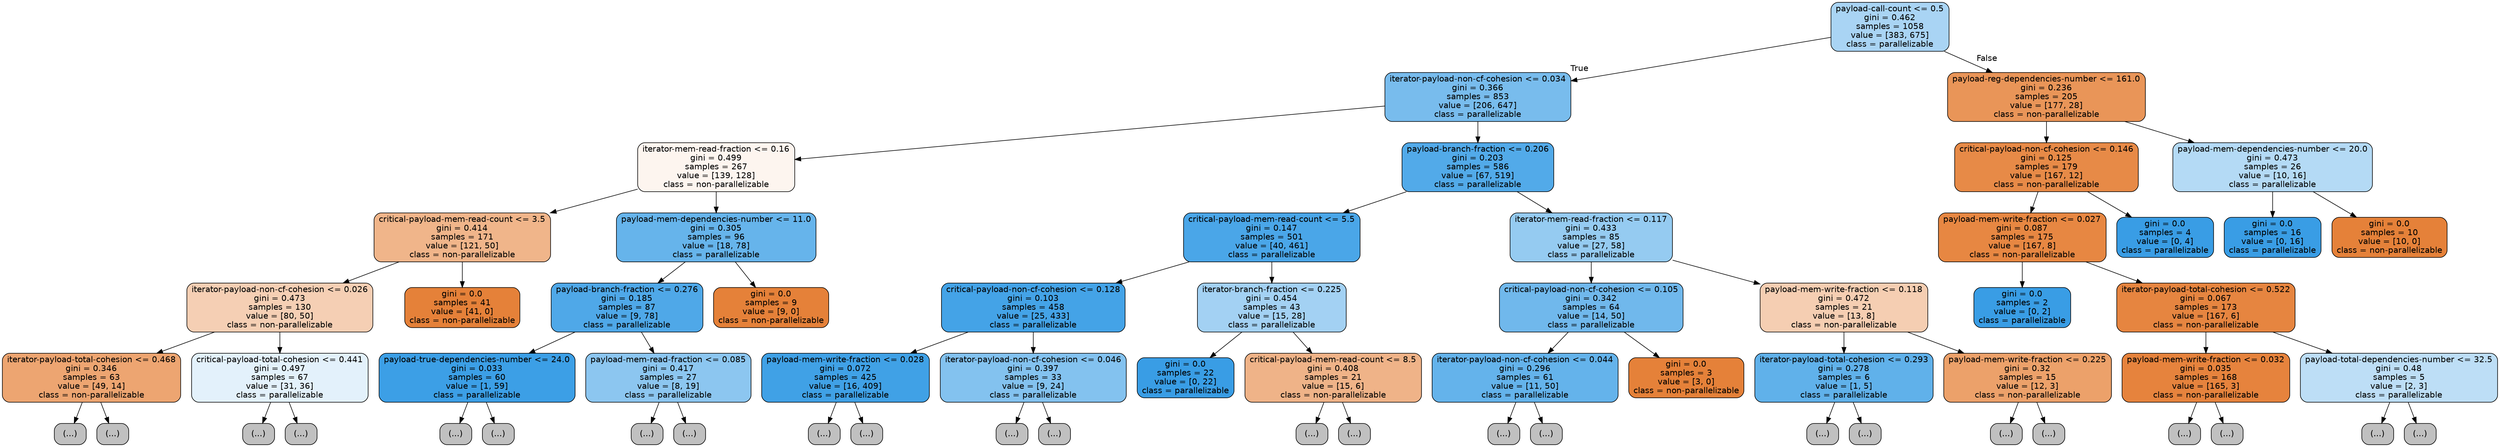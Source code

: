 digraph Tree {
node [shape=box, style="filled, rounded", color="black", fontname=helvetica] ;
edge [fontname=helvetica] ;
0 [label="payload-call-count <= 0.5\ngini = 0.462\nsamples = 1058\nvalue = [383, 675]\nclass = parallelizable", fillcolor="#399de56e"] ;
1 [label="iterator-payload-non-cf-cohesion <= 0.034\ngini = 0.366\nsamples = 853\nvalue = [206, 647]\nclass = parallelizable", fillcolor="#399de5ae"] ;
0 -> 1 [labeldistance=2.5, labelangle=45, headlabel="True"] ;
2 [label="iterator-mem-read-fraction <= 0.16\ngini = 0.499\nsamples = 267\nvalue = [139, 128]\nclass = non-parallelizable", fillcolor="#e5813914"] ;
1 -> 2 ;
3 [label="critical-payload-mem-read-count <= 3.5\ngini = 0.414\nsamples = 171\nvalue = [121, 50]\nclass = non-parallelizable", fillcolor="#e5813996"] ;
2 -> 3 ;
4 [label="iterator-payload-non-cf-cohesion <= 0.026\ngini = 0.473\nsamples = 130\nvalue = [80, 50]\nclass = non-parallelizable", fillcolor="#e5813960"] ;
3 -> 4 ;
5 [label="iterator-payload-total-cohesion <= 0.468\ngini = 0.346\nsamples = 63\nvalue = [49, 14]\nclass = non-parallelizable", fillcolor="#e58139b6"] ;
4 -> 5 ;
6 [label="(...)", fillcolor="#C0C0C0"] ;
5 -> 6 ;
25 [label="(...)", fillcolor="#C0C0C0"] ;
5 -> 25 ;
26 [label="critical-payload-total-cohesion <= 0.441\ngini = 0.497\nsamples = 67\nvalue = [31, 36]\nclass = parallelizable", fillcolor="#399de523"] ;
4 -> 26 ;
27 [label="(...)", fillcolor="#C0C0C0"] ;
26 -> 27 ;
44 [label="(...)", fillcolor="#C0C0C0"] ;
26 -> 44 ;
49 [label="gini = 0.0\nsamples = 41\nvalue = [41, 0]\nclass = non-parallelizable", fillcolor="#e58139ff"] ;
3 -> 49 ;
50 [label="payload-mem-dependencies-number <= 11.0\ngini = 0.305\nsamples = 96\nvalue = [18, 78]\nclass = parallelizable", fillcolor="#399de5c4"] ;
2 -> 50 ;
51 [label="payload-branch-fraction <= 0.276\ngini = 0.185\nsamples = 87\nvalue = [9, 78]\nclass = parallelizable", fillcolor="#399de5e2"] ;
50 -> 51 ;
52 [label="payload-true-dependencies-number <= 24.0\ngini = 0.033\nsamples = 60\nvalue = [1, 59]\nclass = parallelizable", fillcolor="#399de5fb"] ;
51 -> 52 ;
53 [label="(...)", fillcolor="#C0C0C0"] ;
52 -> 53 ;
56 [label="(...)", fillcolor="#C0C0C0"] ;
52 -> 56 ;
57 [label="payload-mem-read-fraction <= 0.085\ngini = 0.417\nsamples = 27\nvalue = [8, 19]\nclass = parallelizable", fillcolor="#399de594"] ;
51 -> 57 ;
58 [label="(...)", fillcolor="#C0C0C0"] ;
57 -> 58 ;
67 [label="(...)", fillcolor="#C0C0C0"] ;
57 -> 67 ;
70 [label="gini = 0.0\nsamples = 9\nvalue = [9, 0]\nclass = non-parallelizable", fillcolor="#e58139ff"] ;
50 -> 70 ;
71 [label="payload-branch-fraction <= 0.206\ngini = 0.203\nsamples = 586\nvalue = [67, 519]\nclass = parallelizable", fillcolor="#399de5de"] ;
1 -> 71 ;
72 [label="critical-payload-mem-read-count <= 5.5\ngini = 0.147\nsamples = 501\nvalue = [40, 461]\nclass = parallelizable", fillcolor="#399de5e9"] ;
71 -> 72 ;
73 [label="critical-payload-non-cf-cohesion <= 0.128\ngini = 0.103\nsamples = 458\nvalue = [25, 433]\nclass = parallelizable", fillcolor="#399de5f0"] ;
72 -> 73 ;
74 [label="payload-mem-write-fraction <= 0.028\ngini = 0.072\nsamples = 425\nvalue = [16, 409]\nclass = parallelizable", fillcolor="#399de5f5"] ;
73 -> 74 ;
75 [label="(...)", fillcolor="#C0C0C0"] ;
74 -> 75 ;
80 [label="(...)", fillcolor="#C0C0C0"] ;
74 -> 80 ;
119 [label="iterator-payload-non-cf-cohesion <= 0.046\ngini = 0.397\nsamples = 33\nvalue = [9, 24]\nclass = parallelizable", fillcolor="#399de59f"] ;
73 -> 119 ;
120 [label="(...)", fillcolor="#C0C0C0"] ;
119 -> 120 ;
127 [label="(...)", fillcolor="#C0C0C0"] ;
119 -> 127 ;
134 [label="iterator-branch-fraction <= 0.225\ngini = 0.454\nsamples = 43\nvalue = [15, 28]\nclass = parallelizable", fillcolor="#399de576"] ;
72 -> 134 ;
135 [label="gini = 0.0\nsamples = 22\nvalue = [0, 22]\nclass = parallelizable", fillcolor="#399de5ff"] ;
134 -> 135 ;
136 [label="critical-payload-mem-read-count <= 8.5\ngini = 0.408\nsamples = 21\nvalue = [15, 6]\nclass = non-parallelizable", fillcolor="#e5813999"] ;
134 -> 136 ;
137 [label="(...)", fillcolor="#C0C0C0"] ;
136 -> 137 ;
138 [label="(...)", fillcolor="#C0C0C0"] ;
136 -> 138 ;
147 [label="iterator-mem-read-fraction <= 0.117\ngini = 0.433\nsamples = 85\nvalue = [27, 58]\nclass = parallelizable", fillcolor="#399de588"] ;
71 -> 147 ;
148 [label="critical-payload-non-cf-cohesion <= 0.105\ngini = 0.342\nsamples = 64\nvalue = [14, 50]\nclass = parallelizable", fillcolor="#399de5b8"] ;
147 -> 148 ;
149 [label="iterator-payload-non-cf-cohesion <= 0.044\ngini = 0.296\nsamples = 61\nvalue = [11, 50]\nclass = parallelizable", fillcolor="#399de5c7"] ;
148 -> 149 ;
150 [label="(...)", fillcolor="#C0C0C0"] ;
149 -> 150 ;
155 [label="(...)", fillcolor="#C0C0C0"] ;
149 -> 155 ;
164 [label="gini = 0.0\nsamples = 3\nvalue = [3, 0]\nclass = non-parallelizable", fillcolor="#e58139ff"] ;
148 -> 164 ;
165 [label="payload-mem-write-fraction <= 0.118\ngini = 0.472\nsamples = 21\nvalue = [13, 8]\nclass = non-parallelizable", fillcolor="#e5813962"] ;
147 -> 165 ;
166 [label="iterator-payload-total-cohesion <= 0.293\ngini = 0.278\nsamples = 6\nvalue = [1, 5]\nclass = parallelizable", fillcolor="#399de5cc"] ;
165 -> 166 ;
167 [label="(...)", fillcolor="#C0C0C0"] ;
166 -> 167 ;
168 [label="(...)", fillcolor="#C0C0C0"] ;
166 -> 168 ;
169 [label="payload-mem-write-fraction <= 0.225\ngini = 0.32\nsamples = 15\nvalue = [12, 3]\nclass = non-parallelizable", fillcolor="#e58139bf"] ;
165 -> 169 ;
170 [label="(...)", fillcolor="#C0C0C0"] ;
169 -> 170 ;
175 [label="(...)", fillcolor="#C0C0C0"] ;
169 -> 175 ;
176 [label="payload-reg-dependencies-number <= 161.0\ngini = 0.236\nsamples = 205\nvalue = [177, 28]\nclass = non-parallelizable", fillcolor="#e58139d7"] ;
0 -> 176 [labeldistance=2.5, labelangle=-45, headlabel="False"] ;
177 [label="critical-payload-non-cf-cohesion <= 0.146\ngini = 0.125\nsamples = 179\nvalue = [167, 12]\nclass = non-parallelizable", fillcolor="#e58139ed"] ;
176 -> 177 ;
178 [label="payload-mem-write-fraction <= 0.027\ngini = 0.087\nsamples = 175\nvalue = [167, 8]\nclass = non-parallelizable", fillcolor="#e58139f3"] ;
177 -> 178 ;
179 [label="gini = 0.0\nsamples = 2\nvalue = [0, 2]\nclass = parallelizable", fillcolor="#399de5ff"] ;
178 -> 179 ;
180 [label="iterator-payload-total-cohesion <= 0.522\ngini = 0.067\nsamples = 173\nvalue = [167, 6]\nclass = non-parallelizable", fillcolor="#e58139f6"] ;
178 -> 180 ;
181 [label="payload-mem-write-fraction <= 0.032\ngini = 0.035\nsamples = 168\nvalue = [165, 3]\nclass = non-parallelizable", fillcolor="#e58139fa"] ;
180 -> 181 ;
182 [label="(...)", fillcolor="#C0C0C0"] ;
181 -> 182 ;
185 [label="(...)", fillcolor="#C0C0C0"] ;
181 -> 185 ;
192 [label="payload-total-dependencies-number <= 32.5\ngini = 0.48\nsamples = 5\nvalue = [2, 3]\nclass = parallelizable", fillcolor="#399de555"] ;
180 -> 192 ;
193 [label="(...)", fillcolor="#C0C0C0"] ;
192 -> 193 ;
194 [label="(...)", fillcolor="#C0C0C0"] ;
192 -> 194 ;
195 [label="gini = 0.0\nsamples = 4\nvalue = [0, 4]\nclass = parallelizable", fillcolor="#399de5ff"] ;
177 -> 195 ;
196 [label="payload-mem-dependencies-number <= 20.0\ngini = 0.473\nsamples = 26\nvalue = [10, 16]\nclass = parallelizable", fillcolor="#399de560"] ;
176 -> 196 ;
197 [label="gini = 0.0\nsamples = 16\nvalue = [0, 16]\nclass = parallelizable", fillcolor="#399de5ff"] ;
196 -> 197 ;
198 [label="gini = 0.0\nsamples = 10\nvalue = [10, 0]\nclass = non-parallelizable", fillcolor="#e58139ff"] ;
196 -> 198 ;
}